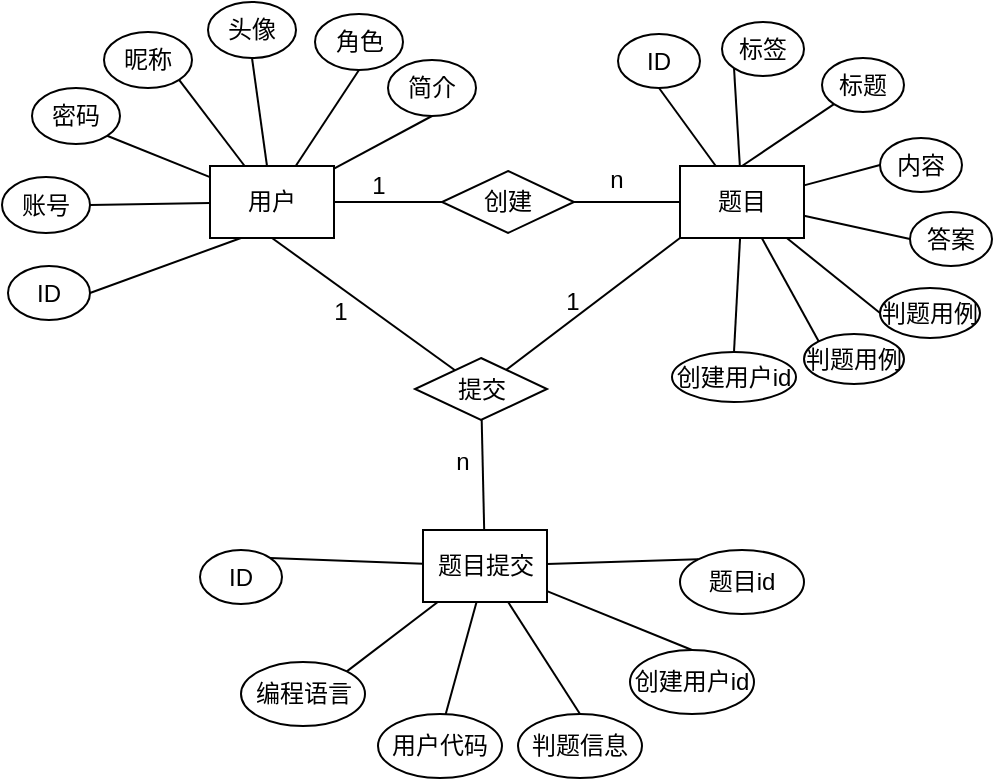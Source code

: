 <mxfile version="24.0.7" type="github">
  <diagram id="R2lEEEUBdFMjLlhIrx00" name="Page-1">
    <mxGraphModel dx="868" dy="446" grid="0" gridSize="10" guides="1" tooltips="1" connect="1" arrows="1" fold="1" page="1" pageScale="1" pageWidth="850" pageHeight="1100" math="0" shadow="0" extFonts="Permanent Marker^https://fonts.googleapis.com/css?family=Permanent+Marker">
      <root>
        <mxCell id="0" />
        <mxCell id="1" parent="0" />
        <mxCell id="Ko6kIF6jsYIh-3BVd2aD-50" style="rounded=0;orthogonalLoop=1;jettySize=auto;html=1;exitX=1;exitY=0.5;exitDx=0;exitDy=0;entryX=0;entryY=0.5;entryDx=0;entryDy=0;endArrow=none;endFill=0;" edge="1" parent="1" source="Ko6kIF6jsYIh-3BVd2aD-1" target="Ko6kIF6jsYIh-3BVd2aD-49">
          <mxGeometry relative="1" as="geometry" />
        </mxCell>
        <mxCell id="Ko6kIF6jsYIh-3BVd2aD-57" style="rounded=0;orthogonalLoop=1;jettySize=auto;html=1;exitX=0.5;exitY=1;exitDx=0;exitDy=0;endArrow=none;endFill=0;" edge="1" parent="1" source="Ko6kIF6jsYIh-3BVd2aD-1" target="Ko6kIF6jsYIh-3BVd2aD-56">
          <mxGeometry relative="1" as="geometry" />
        </mxCell>
        <mxCell id="Ko6kIF6jsYIh-3BVd2aD-1" value="用户" style="rounded=0;whiteSpace=wrap;html=1;" vertex="1" parent="1">
          <mxGeometry x="180" y="254" width="62" height="36" as="geometry" />
        </mxCell>
        <mxCell id="Ko6kIF6jsYIh-3BVd2aD-58" style="rounded=0;orthogonalLoop=1;jettySize=auto;html=1;exitX=0;exitY=1;exitDx=0;exitDy=0;endArrow=none;endFill=0;" edge="1" parent="1" source="Ko6kIF6jsYIh-3BVd2aD-2" target="Ko6kIF6jsYIh-3BVd2aD-56">
          <mxGeometry relative="1" as="geometry" />
        </mxCell>
        <mxCell id="Ko6kIF6jsYIh-3BVd2aD-2" value="题目" style="rounded=0;whiteSpace=wrap;html=1;" vertex="1" parent="1">
          <mxGeometry x="415" y="254" width="62" height="36" as="geometry" />
        </mxCell>
        <mxCell id="Ko6kIF6jsYIh-3BVd2aD-3" value="题目提交" style="rounded=0;whiteSpace=wrap;html=1;" vertex="1" parent="1">
          <mxGeometry x="286.5" y="436" width="62" height="36" as="geometry" />
        </mxCell>
        <mxCell id="Ko6kIF6jsYIh-3BVd2aD-34" style="rounded=0;orthogonalLoop=1;jettySize=auto;html=1;exitX=1;exitY=0.5;exitDx=0;exitDy=0;entryX=0.25;entryY=1;entryDx=0;entryDy=0;endArrow=none;endFill=0;" edge="1" parent="1" source="Ko6kIF6jsYIh-3BVd2aD-4" target="Ko6kIF6jsYIh-3BVd2aD-1">
          <mxGeometry relative="1" as="geometry" />
        </mxCell>
        <mxCell id="Ko6kIF6jsYIh-3BVd2aD-4" value="ID" style="ellipse;whiteSpace=wrap;html=1;" vertex="1" parent="1">
          <mxGeometry x="79" y="304" width="41" height="27" as="geometry" />
        </mxCell>
        <mxCell id="Ko6kIF6jsYIh-3BVd2aD-35" style="rounded=0;orthogonalLoop=1;jettySize=auto;html=1;exitX=1;exitY=0.5;exitDx=0;exitDy=0;endArrow=none;endFill=0;" edge="1" parent="1" source="Ko6kIF6jsYIh-3BVd2aD-5" target="Ko6kIF6jsYIh-3BVd2aD-1">
          <mxGeometry relative="1" as="geometry" />
        </mxCell>
        <mxCell id="Ko6kIF6jsYIh-3BVd2aD-5" value="账号" style="ellipse;whiteSpace=wrap;html=1;" vertex="1" parent="1">
          <mxGeometry x="76" y="259.5" width="44" height="28" as="geometry" />
        </mxCell>
        <mxCell id="Ko6kIF6jsYIh-3BVd2aD-36" style="rounded=0;orthogonalLoop=1;jettySize=auto;html=1;exitX=1;exitY=1;exitDx=0;exitDy=0;endArrow=none;endFill=0;" edge="1" parent="1" source="Ko6kIF6jsYIh-3BVd2aD-6" target="Ko6kIF6jsYIh-3BVd2aD-1">
          <mxGeometry relative="1" as="geometry" />
        </mxCell>
        <mxCell id="Ko6kIF6jsYIh-3BVd2aD-6" value="密码" style="ellipse;whiteSpace=wrap;html=1;" vertex="1" parent="1">
          <mxGeometry x="91" y="215" width="44" height="28" as="geometry" />
        </mxCell>
        <mxCell id="Ko6kIF6jsYIh-3BVd2aD-37" style="rounded=0;orthogonalLoop=1;jettySize=auto;html=1;exitX=1;exitY=1;exitDx=0;exitDy=0;endArrow=none;endFill=0;" edge="1" parent="1" source="Ko6kIF6jsYIh-3BVd2aD-8" target="Ko6kIF6jsYIh-3BVd2aD-1">
          <mxGeometry relative="1" as="geometry" />
        </mxCell>
        <mxCell id="Ko6kIF6jsYIh-3BVd2aD-8" value="昵称" style="ellipse;whiteSpace=wrap;html=1;" vertex="1" parent="1">
          <mxGeometry x="127" y="187" width="44" height="28" as="geometry" />
        </mxCell>
        <mxCell id="Ko6kIF6jsYIh-3BVd2aD-38" style="rounded=0;orthogonalLoop=1;jettySize=auto;html=1;exitX=0.5;exitY=1;exitDx=0;exitDy=0;endArrow=none;endFill=0;" edge="1" parent="1" source="Ko6kIF6jsYIh-3BVd2aD-9" target="Ko6kIF6jsYIh-3BVd2aD-1">
          <mxGeometry relative="1" as="geometry" />
        </mxCell>
        <mxCell id="Ko6kIF6jsYIh-3BVd2aD-9" value="头像" style="ellipse;whiteSpace=wrap;html=1;" vertex="1" parent="1">
          <mxGeometry x="179" y="172" width="44" height="28" as="geometry" />
        </mxCell>
        <mxCell id="Ko6kIF6jsYIh-3BVd2aD-40" style="rounded=0;orthogonalLoop=1;jettySize=auto;html=1;exitX=0.5;exitY=1;exitDx=0;exitDy=0;endArrow=none;endFill=0;" edge="1" parent="1" source="Ko6kIF6jsYIh-3BVd2aD-10" target="Ko6kIF6jsYIh-3BVd2aD-1">
          <mxGeometry relative="1" as="geometry" />
        </mxCell>
        <mxCell id="Ko6kIF6jsYIh-3BVd2aD-10" value="简介" style="ellipse;whiteSpace=wrap;html=1;" vertex="1" parent="1">
          <mxGeometry x="269" y="201" width="44" height="28" as="geometry" />
        </mxCell>
        <mxCell id="Ko6kIF6jsYIh-3BVd2aD-39" style="rounded=0;orthogonalLoop=1;jettySize=auto;html=1;exitX=0.5;exitY=1;exitDx=0;exitDy=0;endArrow=none;endFill=0;" edge="1" parent="1" source="Ko6kIF6jsYIh-3BVd2aD-11" target="Ko6kIF6jsYIh-3BVd2aD-1">
          <mxGeometry relative="1" as="geometry" />
        </mxCell>
        <mxCell id="Ko6kIF6jsYIh-3BVd2aD-11" value="角色" style="ellipse;whiteSpace=wrap;html=1;" vertex="1" parent="1">
          <mxGeometry x="232.5" y="178" width="44" height="28" as="geometry" />
        </mxCell>
        <mxCell id="Ko6kIF6jsYIh-3BVd2aD-42" style="rounded=0;orthogonalLoop=1;jettySize=auto;html=1;exitX=0.5;exitY=1;exitDx=0;exitDy=0;endArrow=none;endFill=0;" edge="1" parent="1" source="Ko6kIF6jsYIh-3BVd2aD-12" target="Ko6kIF6jsYIh-3BVd2aD-2">
          <mxGeometry relative="1" as="geometry" />
        </mxCell>
        <mxCell id="Ko6kIF6jsYIh-3BVd2aD-12" value="ID" style="ellipse;whiteSpace=wrap;html=1;" vertex="1" parent="1">
          <mxGeometry x="384" y="188" width="41" height="27" as="geometry" />
        </mxCell>
        <mxCell id="Ko6kIF6jsYIh-3BVd2aD-43" style="rounded=0;orthogonalLoop=1;jettySize=auto;html=1;exitX=0;exitY=1;exitDx=0;exitDy=0;entryX=0.5;entryY=0;entryDx=0;entryDy=0;endArrow=none;endFill=0;" edge="1" parent="1" source="Ko6kIF6jsYIh-3BVd2aD-13" target="Ko6kIF6jsYIh-3BVd2aD-2">
          <mxGeometry relative="1" as="geometry" />
        </mxCell>
        <mxCell id="Ko6kIF6jsYIh-3BVd2aD-13" value="标题" style="ellipse;whiteSpace=wrap;html=1;" vertex="1" parent="1">
          <mxGeometry x="486" y="200" width="41" height="27" as="geometry" />
        </mxCell>
        <mxCell id="Ko6kIF6jsYIh-3BVd2aD-44" style="rounded=0;orthogonalLoop=1;jettySize=auto;html=1;exitX=0;exitY=0.5;exitDx=0;exitDy=0;endArrow=none;endFill=0;" edge="1" parent="1" source="Ko6kIF6jsYIh-3BVd2aD-14" target="Ko6kIF6jsYIh-3BVd2aD-2">
          <mxGeometry relative="1" as="geometry" />
        </mxCell>
        <mxCell id="Ko6kIF6jsYIh-3BVd2aD-14" value="内容" style="ellipse;whiteSpace=wrap;html=1;" vertex="1" parent="1">
          <mxGeometry x="515" y="240" width="41" height="27" as="geometry" />
        </mxCell>
        <mxCell id="Ko6kIF6jsYIh-3BVd2aD-41" style="rounded=0;orthogonalLoop=1;jettySize=auto;html=1;exitX=0;exitY=1;exitDx=0;exitDy=0;endArrow=none;endFill=0;" edge="1" parent="1" source="Ko6kIF6jsYIh-3BVd2aD-15" target="Ko6kIF6jsYIh-3BVd2aD-2">
          <mxGeometry relative="1" as="geometry" />
        </mxCell>
        <mxCell id="Ko6kIF6jsYIh-3BVd2aD-15" value="标签&lt;span style=&quot;color: rgba(0, 0, 0, 0); font-family: monospace; font-size: 0px; text-align: start; text-wrap: nowrap;&quot;&gt;%3CmxGraphModel%3E%3Croot%3E%3CmxCell%20id%3D%220%22%2F%3E%3CmxCell%20id%3D%221%22%20parent%3D%220%22%2F%3E%3CmxCell%20id%3D%222%22%20value%3D%22%E5%86%85%E5%AE%B9%22%20style%3D%22ellipse%3BwhiteSpace%3Dwrap%3Bhtml%3D1%3B%22%20vertex%3D%221%22%20parent%3D%221%22%3E%3CmxGeometry%20x%3D%22463%22%20y%3D%22303%22%20width%3D%2241%22%20height%3D%2227%22%20as%3D%22geometry%22%2F%3E%3C%2FmxCell%3E%3C%2Froot%3E%3C%2FmxGraphModel%3E&lt;/span&gt;" style="ellipse;whiteSpace=wrap;html=1;" vertex="1" parent="1">
          <mxGeometry x="436" y="182" width="41" height="27" as="geometry" />
        </mxCell>
        <mxCell id="Ko6kIF6jsYIh-3BVd2aD-45" style="rounded=0;orthogonalLoop=1;jettySize=auto;html=1;exitX=0;exitY=0.5;exitDx=0;exitDy=0;endArrow=none;endFill=0;" edge="1" parent="1" source="Ko6kIF6jsYIh-3BVd2aD-16" target="Ko6kIF6jsYIh-3BVd2aD-2">
          <mxGeometry relative="1" as="geometry" />
        </mxCell>
        <mxCell id="Ko6kIF6jsYIh-3BVd2aD-16" value="答案" style="ellipse;whiteSpace=wrap;html=1;" vertex="1" parent="1">
          <mxGeometry x="530" y="277" width="41" height="27" as="geometry" />
        </mxCell>
        <mxCell id="Ko6kIF6jsYIh-3BVd2aD-46" style="rounded=0;orthogonalLoop=1;jettySize=auto;html=1;exitX=0;exitY=0.5;exitDx=0;exitDy=0;endArrow=none;endFill=0;" edge="1" parent="1" source="Ko6kIF6jsYIh-3BVd2aD-17" target="Ko6kIF6jsYIh-3BVd2aD-2">
          <mxGeometry relative="1" as="geometry" />
        </mxCell>
        <mxCell id="Ko6kIF6jsYIh-3BVd2aD-17" value="判题用例" style="ellipse;whiteSpace=wrap;html=1;" vertex="1" parent="1">
          <mxGeometry x="515" y="315" width="50" height="25" as="geometry" />
        </mxCell>
        <mxCell id="Ko6kIF6jsYIh-3BVd2aD-47" style="rounded=0;orthogonalLoop=1;jettySize=auto;html=1;exitX=0;exitY=0;exitDx=0;exitDy=0;endArrow=none;endFill=0;" edge="1" parent="1" source="Ko6kIF6jsYIh-3BVd2aD-19" target="Ko6kIF6jsYIh-3BVd2aD-2">
          <mxGeometry relative="1" as="geometry" />
        </mxCell>
        <mxCell id="Ko6kIF6jsYIh-3BVd2aD-19" value="判题用例" style="ellipse;whiteSpace=wrap;html=1;" vertex="1" parent="1">
          <mxGeometry x="477" y="338" width="50" height="25" as="geometry" />
        </mxCell>
        <mxCell id="Ko6kIF6jsYIh-3BVd2aD-28" style="rounded=0;orthogonalLoop=1;jettySize=auto;html=1;exitX=1;exitY=0;exitDx=0;exitDy=0;endArrow=none;endFill=0;" edge="1" parent="1" source="Ko6kIF6jsYIh-3BVd2aD-20" target="Ko6kIF6jsYIh-3BVd2aD-3">
          <mxGeometry relative="1" as="geometry" />
        </mxCell>
        <mxCell id="Ko6kIF6jsYIh-3BVd2aD-20" value="ID" style="ellipse;whiteSpace=wrap;html=1;" vertex="1" parent="1">
          <mxGeometry x="175" y="446" width="41" height="27" as="geometry" />
        </mxCell>
        <mxCell id="Ko6kIF6jsYIh-3BVd2aD-48" style="rounded=0;orthogonalLoop=1;jettySize=auto;html=1;exitX=0.5;exitY=0;exitDx=0;exitDy=0;endArrow=none;endFill=0;" edge="1" parent="1" source="Ko6kIF6jsYIh-3BVd2aD-21" target="Ko6kIF6jsYIh-3BVd2aD-2">
          <mxGeometry relative="1" as="geometry" />
        </mxCell>
        <mxCell id="Ko6kIF6jsYIh-3BVd2aD-21" value="创建用户id" style="ellipse;whiteSpace=wrap;html=1;" vertex="1" parent="1">
          <mxGeometry x="411" y="347" width="62" height="25" as="geometry" />
        </mxCell>
        <mxCell id="Ko6kIF6jsYIh-3BVd2aD-29" style="rounded=0;orthogonalLoop=1;jettySize=auto;html=1;exitX=1;exitY=0;exitDx=0;exitDy=0;endArrow=none;endFill=0;" edge="1" parent="1" source="Ko6kIF6jsYIh-3BVd2aD-22" target="Ko6kIF6jsYIh-3BVd2aD-3">
          <mxGeometry relative="1" as="geometry" />
        </mxCell>
        <mxCell id="Ko6kIF6jsYIh-3BVd2aD-22" value="编程语言" style="ellipse;whiteSpace=wrap;html=1;" vertex="1" parent="1">
          <mxGeometry x="195.5" y="502" width="62" height="32" as="geometry" />
        </mxCell>
        <mxCell id="Ko6kIF6jsYIh-3BVd2aD-30" style="rounded=0;orthogonalLoop=1;jettySize=auto;html=1;exitX=0.484;exitY=0.438;exitDx=0;exitDy=0;endArrow=none;endFill=0;entryX=0.433;entryY=0.992;entryDx=0;entryDy=0;entryPerimeter=0;exitPerimeter=0;" edge="1" parent="1" source="Ko6kIF6jsYIh-3BVd2aD-23" target="Ko6kIF6jsYIh-3BVd2aD-3">
          <mxGeometry relative="1" as="geometry">
            <mxPoint x="347.93" y="651.66" as="sourcePoint" />
            <mxPoint x="348.416" y="591" as="targetPoint" />
          </mxGeometry>
        </mxCell>
        <mxCell id="Ko6kIF6jsYIh-3BVd2aD-23" value="用户代码" style="ellipse;whiteSpace=wrap;html=1;" vertex="1" parent="1">
          <mxGeometry x="264" y="528" width="62" height="32" as="geometry" />
        </mxCell>
        <mxCell id="Ko6kIF6jsYIh-3BVd2aD-31" style="rounded=0;orthogonalLoop=1;jettySize=auto;html=1;exitX=0.5;exitY=0;exitDx=0;exitDy=0;endArrow=none;endFill=0;" edge="1" parent="1" source="Ko6kIF6jsYIh-3BVd2aD-24" target="Ko6kIF6jsYIh-3BVd2aD-3">
          <mxGeometry relative="1" as="geometry" />
        </mxCell>
        <mxCell id="Ko6kIF6jsYIh-3BVd2aD-24" value="判题信息" style="ellipse;whiteSpace=wrap;html=1;" vertex="1" parent="1">
          <mxGeometry x="334" y="528" width="62" height="32" as="geometry" />
        </mxCell>
        <mxCell id="Ko6kIF6jsYIh-3BVd2aD-33" style="rounded=0;orthogonalLoop=1;jettySize=auto;html=1;exitX=0;exitY=0;exitDx=0;exitDy=0;endArrow=none;endFill=0;" edge="1" parent="1" source="Ko6kIF6jsYIh-3BVd2aD-25" target="Ko6kIF6jsYIh-3BVd2aD-3">
          <mxGeometry relative="1" as="geometry" />
        </mxCell>
        <mxCell id="Ko6kIF6jsYIh-3BVd2aD-25" value="题目id" style="ellipse;whiteSpace=wrap;html=1;" vertex="1" parent="1">
          <mxGeometry x="415" y="446" width="62" height="32" as="geometry" />
        </mxCell>
        <mxCell id="Ko6kIF6jsYIh-3BVd2aD-32" style="rounded=0;orthogonalLoop=1;jettySize=auto;html=1;exitX=0.5;exitY=0;exitDx=0;exitDy=0;endArrow=none;endFill=0;" edge="1" parent="1" source="Ko6kIF6jsYIh-3BVd2aD-26" target="Ko6kIF6jsYIh-3BVd2aD-3">
          <mxGeometry relative="1" as="geometry" />
        </mxCell>
        <mxCell id="Ko6kIF6jsYIh-3BVd2aD-26" value="创建用户id" style="ellipse;whiteSpace=wrap;html=1;" vertex="1" parent="1">
          <mxGeometry x="390" y="496" width="62" height="32" as="geometry" />
        </mxCell>
        <mxCell id="Ko6kIF6jsYIh-3BVd2aD-51" style="rounded=0;orthogonalLoop=1;jettySize=auto;html=1;exitX=1;exitY=0.5;exitDx=0;exitDy=0;endArrow=none;endFill=0;" edge="1" parent="1" source="Ko6kIF6jsYIh-3BVd2aD-49" target="Ko6kIF6jsYIh-3BVd2aD-2">
          <mxGeometry relative="1" as="geometry" />
        </mxCell>
        <mxCell id="Ko6kIF6jsYIh-3BVd2aD-49" value="创建" style="rhombus;whiteSpace=wrap;html=1;" vertex="1" parent="1">
          <mxGeometry x="296" y="256.5" width="66" height="31" as="geometry" />
        </mxCell>
        <mxCell id="Ko6kIF6jsYIh-3BVd2aD-54" value="1" style="text;html=1;align=center;verticalAlign=middle;resizable=0;points=[];autosize=1;strokeColor=none;fillColor=none;" vertex="1" parent="1">
          <mxGeometry x="251" y="251" width="25" height="26" as="geometry" />
        </mxCell>
        <mxCell id="Ko6kIF6jsYIh-3BVd2aD-55" value="n" style="text;html=1;align=center;verticalAlign=middle;resizable=0;points=[];autosize=1;strokeColor=none;fillColor=none;" vertex="1" parent="1">
          <mxGeometry x="370" y="248" width="25" height="26" as="geometry" />
        </mxCell>
        <mxCell id="Ko6kIF6jsYIh-3BVd2aD-59" value="" style="rounded=0;orthogonalLoop=1;jettySize=auto;html=1;endArrow=none;endFill=0;" edge="1" parent="1" source="Ko6kIF6jsYIh-3BVd2aD-56" target="Ko6kIF6jsYIh-3BVd2aD-3">
          <mxGeometry relative="1" as="geometry" />
        </mxCell>
        <mxCell id="Ko6kIF6jsYIh-3BVd2aD-56" value="提交" style="rhombus;whiteSpace=wrap;html=1;" vertex="1" parent="1">
          <mxGeometry x="282.5" y="350" width="66" height="31" as="geometry" />
        </mxCell>
        <mxCell id="Ko6kIF6jsYIh-3BVd2aD-60" value="1" style="text;html=1;align=center;verticalAlign=middle;resizable=0;points=[];autosize=1;strokeColor=none;fillColor=none;" vertex="1" parent="1">
          <mxGeometry x="232.5" y="314" width="25" height="26" as="geometry" />
        </mxCell>
        <mxCell id="Ko6kIF6jsYIh-3BVd2aD-61" value="1" style="text;html=1;align=center;verticalAlign=middle;resizable=0;points=[];autosize=1;strokeColor=none;fillColor=none;" vertex="1" parent="1">
          <mxGeometry x="348.5" y="309" width="25" height="26" as="geometry" />
        </mxCell>
        <mxCell id="Ko6kIF6jsYIh-3BVd2aD-62" value="n" style="text;html=1;align=center;verticalAlign=middle;resizable=0;points=[];autosize=1;strokeColor=none;fillColor=none;" vertex="1" parent="1">
          <mxGeometry x="293" y="389" width="25" height="26" as="geometry" />
        </mxCell>
      </root>
    </mxGraphModel>
  </diagram>
</mxfile>
